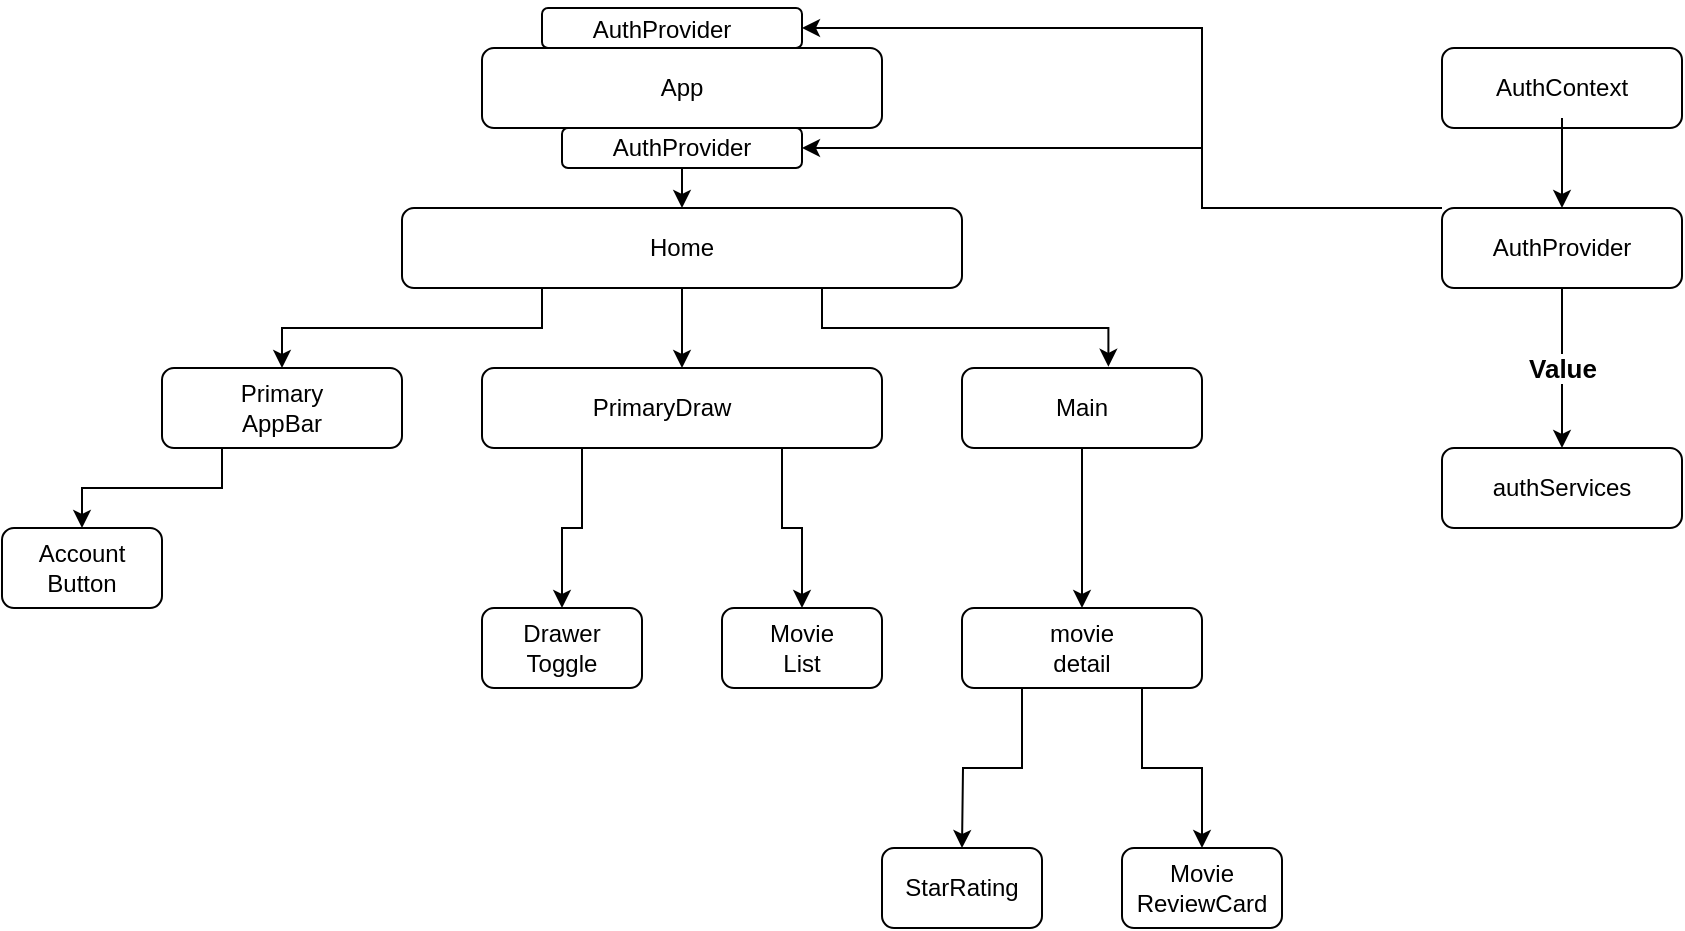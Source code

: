 <mxfile>
    <diagram id="C5RBs43oDa-KdzZeNtuy" name="Page-1">
        <mxGraphModel dx="1352" dy="625" grid="1" gridSize="10" guides="1" tooltips="1" connect="1" arrows="1" fold="1" page="1" pageScale="1" pageWidth="1920" pageHeight="1200" math="0" shadow="0">
            <root>
                <mxCell id="WIyWlLk6GJQsqaUBKTNV-0"/>
                <mxCell id="WIyWlLk6GJQsqaUBKTNV-1" parent="WIyWlLk6GJQsqaUBKTNV-0"/>
                <mxCell id="BTwsRNqpu39vs5EQtZyG-69" style="edgeStyle=orthogonalEdgeStyle;rounded=0;orthogonalLoop=1;jettySize=auto;html=1;exitX=0.25;exitY=1;exitDx=0;exitDy=0;entryX=0.5;entryY=0;entryDx=0;entryDy=0;" parent="WIyWlLk6GJQsqaUBKTNV-1" source="2glNOWQ-G0wXFldg5nhB-11" target="BTwsRNqpu39vs5EQtZyG-38" edge="1">
                    <mxGeometry relative="1" as="geometry"/>
                </mxCell>
                <mxCell id="2glNOWQ-G0wXFldg5nhB-11" value="" style="rounded=1;whiteSpace=wrap;html=1;" parent="WIyWlLk6GJQsqaUBKTNV-1" vertex="1">
                    <mxGeometry x="200" y="200" width="120" height="40" as="geometry"/>
                </mxCell>
                <mxCell id="2glNOWQ-G0wXFldg5nhB-12" value="Primary&lt;br&gt;AppBar" style="text;html=1;strokeColor=none;fillColor=none;align=center;verticalAlign=middle;whiteSpace=wrap;rounded=0;" parent="WIyWlLk6GJQsqaUBKTNV-1" vertex="1">
                    <mxGeometry x="230" y="205" width="60" height="30" as="geometry"/>
                </mxCell>
                <mxCell id="BTwsRNqpu39vs5EQtZyG-73" style="edgeStyle=orthogonalEdgeStyle;rounded=0;orthogonalLoop=1;jettySize=auto;html=1;exitX=0.25;exitY=1;exitDx=0;exitDy=0;entryX=0.5;entryY=0;entryDx=0;entryDy=0;" parent="WIyWlLk6GJQsqaUBKTNV-1" source="BTwsRNqpu39vs5EQtZyG-24" target="BTwsRNqpu39vs5EQtZyG-41" edge="1">
                    <mxGeometry relative="1" as="geometry"/>
                </mxCell>
                <mxCell id="BTwsRNqpu39vs5EQtZyG-84" style="edgeStyle=orthogonalEdgeStyle;rounded=0;orthogonalLoop=1;jettySize=auto;html=1;exitX=0.75;exitY=1;exitDx=0;exitDy=0;entryX=0.5;entryY=0;entryDx=0;entryDy=0;" parent="WIyWlLk6GJQsqaUBKTNV-1" source="BTwsRNqpu39vs5EQtZyG-24" target="BTwsRNqpu39vs5EQtZyG-75" edge="1">
                    <mxGeometry relative="1" as="geometry"/>
                </mxCell>
                <mxCell id="BTwsRNqpu39vs5EQtZyG-24" value="" style="rounded=1;whiteSpace=wrap;html=1;" parent="WIyWlLk6GJQsqaUBKTNV-1" vertex="1">
                    <mxGeometry x="360" y="200" width="200" height="40" as="geometry"/>
                </mxCell>
                <mxCell id="2doNCDkqoKO0HBE3j0uV-1" value="" style="edgeStyle=orthogonalEdgeStyle;rounded=0;orthogonalLoop=1;jettySize=auto;html=1;" parent="WIyWlLk6GJQsqaUBKTNV-1" source="BTwsRNqpu39vs5EQtZyG-26" target="2doNCDkqoKO0HBE3j0uV-0" edge="1">
                    <mxGeometry relative="1" as="geometry"/>
                </mxCell>
                <mxCell id="BTwsRNqpu39vs5EQtZyG-26" value="" style="rounded=1;whiteSpace=wrap;html=1;" parent="WIyWlLk6GJQsqaUBKTNV-1" vertex="1">
                    <mxGeometry x="600" y="200" width="120" height="40" as="geometry"/>
                </mxCell>
                <mxCell id="BTwsRNqpu39vs5EQtZyG-27" value="Main" style="text;html=1;strokeColor=none;fillColor=none;align=center;verticalAlign=middle;whiteSpace=wrap;rounded=0;" parent="WIyWlLk6GJQsqaUBKTNV-1" vertex="1">
                    <mxGeometry x="630" y="205" width="60" height="30" as="geometry"/>
                </mxCell>
                <mxCell id="BTwsRNqpu39vs5EQtZyG-38" value="" style="rounded=1;whiteSpace=wrap;html=1;" parent="WIyWlLk6GJQsqaUBKTNV-1" vertex="1">
                    <mxGeometry x="120" y="280" width="80" height="40" as="geometry"/>
                </mxCell>
                <mxCell id="BTwsRNqpu39vs5EQtZyG-40" value="Account Button" style="text;html=1;strokeColor=none;fillColor=none;align=center;verticalAlign=middle;whiteSpace=wrap;rounded=0;" parent="WIyWlLk6GJQsqaUBKTNV-1" vertex="1">
                    <mxGeometry x="130" y="285" width="60" height="30" as="geometry"/>
                </mxCell>
                <mxCell id="BTwsRNqpu39vs5EQtZyG-41" value="" style="rounded=1;whiteSpace=wrap;html=1;" parent="WIyWlLk6GJQsqaUBKTNV-1" vertex="1">
                    <mxGeometry x="360" y="320" width="80" height="40" as="geometry"/>
                </mxCell>
                <mxCell id="BTwsRNqpu39vs5EQtZyG-42" value="Drawer&lt;br&gt;Toggle" style="text;html=1;strokeColor=none;fillColor=none;align=center;verticalAlign=middle;whiteSpace=wrap;rounded=0;" parent="WIyWlLk6GJQsqaUBKTNV-1" vertex="1">
                    <mxGeometry x="370" y="325" width="60" height="30" as="geometry"/>
                </mxCell>
                <mxCell id="BTwsRNqpu39vs5EQtZyG-65" style="edgeStyle=orthogonalEdgeStyle;rounded=0;orthogonalLoop=1;jettySize=auto;html=1;exitX=0.5;exitY=1;exitDx=0;exitDy=0;entryX=0.5;entryY=0;entryDx=0;entryDy=0;" parent="WIyWlLk6GJQsqaUBKTNV-1" source="BTwsRNqpu39vs5EQtZyG-59" target="BTwsRNqpu39vs5EQtZyG-62" edge="1">
                    <mxGeometry relative="1" as="geometry"/>
                </mxCell>
                <mxCell id="BTwsRNqpu39vs5EQtZyG-59" value="" style="rounded=1;whiteSpace=wrap;html=1;" parent="WIyWlLk6GJQsqaUBKTNV-1" vertex="1">
                    <mxGeometry x="360" y="40" width="200" height="40" as="geometry"/>
                </mxCell>
                <mxCell id="BTwsRNqpu39vs5EQtZyG-60" value="App" style="text;html=1;strokeColor=none;fillColor=none;align=center;verticalAlign=middle;whiteSpace=wrap;rounded=0;" parent="WIyWlLk6GJQsqaUBKTNV-1" vertex="1">
                    <mxGeometry x="430" y="45" width="60" height="30" as="geometry"/>
                </mxCell>
                <mxCell id="BTwsRNqpu39vs5EQtZyG-76" style="edgeStyle=orthogonalEdgeStyle;rounded=0;orthogonalLoop=1;jettySize=auto;html=1;exitX=0.5;exitY=1;exitDx=0;exitDy=0;entryX=0.5;entryY=0;entryDx=0;entryDy=0;" parent="WIyWlLk6GJQsqaUBKTNV-1" source="BTwsRNqpu39vs5EQtZyG-62" target="BTwsRNqpu39vs5EQtZyG-24" edge="1">
                    <mxGeometry relative="1" as="geometry"/>
                </mxCell>
                <mxCell id="BTwsRNqpu39vs5EQtZyG-77" style="edgeStyle=orthogonalEdgeStyle;rounded=0;orthogonalLoop=1;jettySize=auto;html=1;exitX=0.25;exitY=1;exitDx=0;exitDy=0;entryX=0.5;entryY=0;entryDx=0;entryDy=0;" parent="WIyWlLk6GJQsqaUBKTNV-1" source="BTwsRNqpu39vs5EQtZyG-62" target="2glNOWQ-G0wXFldg5nhB-11" edge="1">
                    <mxGeometry relative="1" as="geometry"/>
                </mxCell>
                <mxCell id="BTwsRNqpu39vs5EQtZyG-78" style="edgeStyle=orthogonalEdgeStyle;rounded=0;orthogonalLoop=1;jettySize=auto;html=1;exitX=0.75;exitY=1;exitDx=0;exitDy=0;entryX=0.61;entryY=-0.015;entryDx=0;entryDy=0;entryPerimeter=0;" parent="WIyWlLk6GJQsqaUBKTNV-1" source="BTwsRNqpu39vs5EQtZyG-62" target="BTwsRNqpu39vs5EQtZyG-26" edge="1">
                    <mxGeometry relative="1" as="geometry"/>
                </mxCell>
                <mxCell id="BTwsRNqpu39vs5EQtZyG-62" value="" style="rounded=1;whiteSpace=wrap;html=1;" parent="WIyWlLk6GJQsqaUBKTNV-1" vertex="1">
                    <mxGeometry x="320" y="120" width="280" height="40" as="geometry"/>
                </mxCell>
                <mxCell id="BTwsRNqpu39vs5EQtZyG-64" value="Home" style="text;html=1;strokeColor=none;fillColor=none;align=center;verticalAlign=middle;whiteSpace=wrap;rounded=0;" parent="WIyWlLk6GJQsqaUBKTNV-1" vertex="1">
                    <mxGeometry x="430" y="125" width="60" height="30" as="geometry"/>
                </mxCell>
                <mxCell id="BTwsRNqpu39vs5EQtZyG-74" value="PrimaryDraw" style="text;html=1;strokeColor=none;fillColor=none;align=center;verticalAlign=middle;whiteSpace=wrap;rounded=0;" parent="WIyWlLk6GJQsqaUBKTNV-1" vertex="1">
                    <mxGeometry x="420" y="205" width="60" height="30" as="geometry"/>
                </mxCell>
                <mxCell id="BTwsRNqpu39vs5EQtZyG-75" value="" style="rounded=1;whiteSpace=wrap;html=1;" parent="WIyWlLk6GJQsqaUBKTNV-1" vertex="1">
                    <mxGeometry x="480" y="320" width="80" height="40" as="geometry"/>
                </mxCell>
                <mxCell id="BTwsRNqpu39vs5EQtZyG-80" value="Movie&lt;br&gt;List" style="text;html=1;strokeColor=none;fillColor=none;align=center;verticalAlign=middle;whiteSpace=wrap;rounded=0;" parent="WIyWlLk6GJQsqaUBKTNV-1" vertex="1">
                    <mxGeometry x="490" y="325" width="60" height="30" as="geometry"/>
                </mxCell>
                <mxCell id="2doNCDkqoKO0HBE3j0uV-3" style="edgeStyle=orthogonalEdgeStyle;rounded=0;orthogonalLoop=1;jettySize=auto;html=1;exitX=0.25;exitY=1;exitDx=0;exitDy=0;" parent="WIyWlLk6GJQsqaUBKTNV-1" source="2doNCDkqoKO0HBE3j0uV-0" edge="1">
                    <mxGeometry relative="1" as="geometry">
                        <mxPoint x="600" y="440" as="targetPoint"/>
                    </mxGeometry>
                </mxCell>
                <mxCell id="2doNCDkqoKO0HBE3j0uV-8" style="edgeStyle=orthogonalEdgeStyle;rounded=0;orthogonalLoop=1;jettySize=auto;html=1;exitX=0.75;exitY=1;exitDx=0;exitDy=0;entryX=0.5;entryY=0;entryDx=0;entryDy=0;" parent="WIyWlLk6GJQsqaUBKTNV-1" source="2doNCDkqoKO0HBE3j0uV-0" target="2doNCDkqoKO0HBE3j0uV-7" edge="1">
                    <mxGeometry relative="1" as="geometry"/>
                </mxCell>
                <mxCell id="2doNCDkqoKO0HBE3j0uV-0" value="" style="whiteSpace=wrap;html=1;rounded=1;" parent="WIyWlLk6GJQsqaUBKTNV-1" vertex="1">
                    <mxGeometry x="600" y="320" width="120" height="40" as="geometry"/>
                </mxCell>
                <mxCell id="2doNCDkqoKO0HBE3j0uV-2" value="movie&lt;br&gt;detail" style="text;html=1;strokeColor=none;fillColor=none;align=center;verticalAlign=middle;whiteSpace=wrap;rounded=0;" parent="WIyWlLk6GJQsqaUBKTNV-1" vertex="1">
                    <mxGeometry x="630" y="325" width="60" height="30" as="geometry"/>
                </mxCell>
                <mxCell id="2doNCDkqoKO0HBE3j0uV-4" value="" style="rounded=1;whiteSpace=wrap;html=1;" parent="WIyWlLk6GJQsqaUBKTNV-1" vertex="1">
                    <mxGeometry x="560" y="440" width="80" height="40" as="geometry"/>
                </mxCell>
                <mxCell id="2doNCDkqoKO0HBE3j0uV-5" value="StarRating" style="text;html=1;strokeColor=none;fillColor=none;align=center;verticalAlign=middle;whiteSpace=wrap;rounded=0;" parent="WIyWlLk6GJQsqaUBKTNV-1" vertex="1">
                    <mxGeometry x="570" y="445" width="60" height="30" as="geometry"/>
                </mxCell>
                <mxCell id="2doNCDkqoKO0HBE3j0uV-7" value="" style="rounded=1;whiteSpace=wrap;html=1;" parent="WIyWlLk6GJQsqaUBKTNV-1" vertex="1">
                    <mxGeometry x="680" y="440" width="80" height="40" as="geometry"/>
                </mxCell>
                <mxCell id="2doNCDkqoKO0HBE3j0uV-9" value="Movie&lt;br&gt;ReviewCard" style="text;html=1;strokeColor=none;fillColor=none;align=center;verticalAlign=middle;whiteSpace=wrap;rounded=0;" parent="WIyWlLk6GJQsqaUBKTNV-1" vertex="1">
                    <mxGeometry x="690" y="445" width="60" height="30" as="geometry"/>
                </mxCell>
                <mxCell id="3DSWJBifECZaiaM1GbDE-0" value="" style="rounded=1;whiteSpace=wrap;html=1;" parent="WIyWlLk6GJQsqaUBKTNV-1" vertex="1">
                    <mxGeometry x="840" y="40" width="120" height="40" as="geometry"/>
                </mxCell>
                <mxCell id="3DSWJBifECZaiaM1GbDE-4" style="edgeStyle=orthogonalEdgeStyle;rounded=0;orthogonalLoop=1;jettySize=auto;html=1;exitX=0.5;exitY=1;exitDx=0;exitDy=0;entryX=0.5;entryY=0;entryDx=0;entryDy=0;" parent="WIyWlLk6GJQsqaUBKTNV-1" source="3DSWJBifECZaiaM1GbDE-1" target="3DSWJBifECZaiaM1GbDE-3" edge="1">
                    <mxGeometry relative="1" as="geometry"/>
                </mxCell>
                <mxCell id="3DSWJBifECZaiaM1GbDE-1" value="AuthContext" style="text;html=1;strokeColor=none;fillColor=none;align=center;verticalAlign=middle;whiteSpace=wrap;rounded=0;" parent="WIyWlLk6GJQsqaUBKTNV-1" vertex="1">
                    <mxGeometry x="870" y="45" width="60" height="30" as="geometry"/>
                </mxCell>
                <mxCell id="3DSWJBifECZaiaM1GbDE-10" style="edgeStyle=orthogonalEdgeStyle;rounded=0;orthogonalLoop=1;jettySize=auto;html=1;exitX=0;exitY=0;exitDx=0;exitDy=0;entryX=1;entryY=0.5;entryDx=0;entryDy=0;" parent="WIyWlLk6GJQsqaUBKTNV-1" source="3DSWJBifECZaiaM1GbDE-3" target="3DSWJBifECZaiaM1GbDE-11" edge="1">
                    <mxGeometry relative="1" as="geometry">
                        <Array as="points">
                            <mxPoint x="720" y="120"/>
                            <mxPoint x="720" y="30"/>
                        </Array>
                    </mxGeometry>
                </mxCell>
                <mxCell id="3DSWJBifECZaiaM1GbDE-3" value="" style="rounded=1;whiteSpace=wrap;html=1;" parent="WIyWlLk6GJQsqaUBKTNV-1" vertex="1">
                    <mxGeometry x="840" y="120" width="120" height="40" as="geometry"/>
                </mxCell>
                <mxCell id="3DSWJBifECZaiaM1GbDE-5" value="AuthProvider" style="text;html=1;strokeColor=none;fillColor=none;align=center;verticalAlign=middle;whiteSpace=wrap;rounded=0;" parent="WIyWlLk6GJQsqaUBKTNV-1" vertex="1">
                    <mxGeometry x="870" y="125" width="60" height="30" as="geometry"/>
                </mxCell>
                <mxCell id="3DSWJBifECZaiaM1GbDE-6" value="" style="endArrow=classic;html=1;rounded=0;" parent="WIyWlLk6GJQsqaUBKTNV-1" edge="1">
                    <mxGeometry relative="1" as="geometry">
                        <mxPoint x="900" y="160" as="sourcePoint"/>
                        <mxPoint x="900" y="240" as="targetPoint"/>
                    </mxGeometry>
                </mxCell>
                <mxCell id="3DSWJBifECZaiaM1GbDE-7" value="Value" style="edgeLabel;resizable=0;html=1;align=center;verticalAlign=middle;fontStyle=1;fontSize=13;" parent="3DSWJBifECZaiaM1GbDE-6" connectable="0" vertex="1">
                    <mxGeometry relative="1" as="geometry"/>
                </mxCell>
                <mxCell id="3DSWJBifECZaiaM1GbDE-8" value="" style="rounded=1;whiteSpace=wrap;html=1;" parent="WIyWlLk6GJQsqaUBKTNV-1" vertex="1">
                    <mxGeometry x="840" y="240" width="120" height="40" as="geometry"/>
                </mxCell>
                <mxCell id="3DSWJBifECZaiaM1GbDE-9" value="authServices" style="text;html=1;strokeColor=none;fillColor=none;align=center;verticalAlign=middle;whiteSpace=wrap;rounded=0;" parent="WIyWlLk6GJQsqaUBKTNV-1" vertex="1">
                    <mxGeometry x="870" y="245" width="60" height="30" as="geometry"/>
                </mxCell>
                <mxCell id="3DSWJBifECZaiaM1GbDE-11" value="" style="rounded=1;whiteSpace=wrap;html=1;" parent="WIyWlLk6GJQsqaUBKTNV-1" vertex="1">
                    <mxGeometry x="390" y="20" width="130" height="20" as="geometry"/>
                </mxCell>
                <mxCell id="3DSWJBifECZaiaM1GbDE-12" value="AuthProvider" style="text;html=1;strokeColor=none;fillColor=none;align=center;verticalAlign=middle;whiteSpace=wrap;rounded=0;" parent="WIyWlLk6GJQsqaUBKTNV-1" vertex="1">
                    <mxGeometry x="420" y="16" width="60" height="30" as="geometry"/>
                </mxCell>
                <mxCell id="3DSWJBifECZaiaM1GbDE-13" value="" style="rounded=1;whiteSpace=wrap;html=1;" parent="WIyWlLk6GJQsqaUBKTNV-1" vertex="1">
                    <mxGeometry x="400" y="80" width="120" height="20" as="geometry"/>
                </mxCell>
                <mxCell id="3DSWJBifECZaiaM1GbDE-15" value="AuthProvider" style="text;html=1;strokeColor=none;fillColor=none;align=center;verticalAlign=middle;whiteSpace=wrap;rounded=0;" parent="WIyWlLk6GJQsqaUBKTNV-1" vertex="1">
                    <mxGeometry x="430" y="75" width="60" height="30" as="geometry"/>
                </mxCell>
                <mxCell id="3DSWJBifECZaiaM1GbDE-17" value="" style="endArrow=classic;html=1;rounded=0;entryX=1;entryY=0.5;entryDx=0;entryDy=0;" parent="WIyWlLk6GJQsqaUBKTNV-1" target="3DSWJBifECZaiaM1GbDE-13" edge="1">
                    <mxGeometry width="50" height="50" relative="1" as="geometry">
                        <mxPoint x="720" y="90" as="sourcePoint"/>
                        <mxPoint x="650" y="80" as="targetPoint"/>
                    </mxGeometry>
                </mxCell>
            </root>
        </mxGraphModel>
    </diagram>
</mxfile>